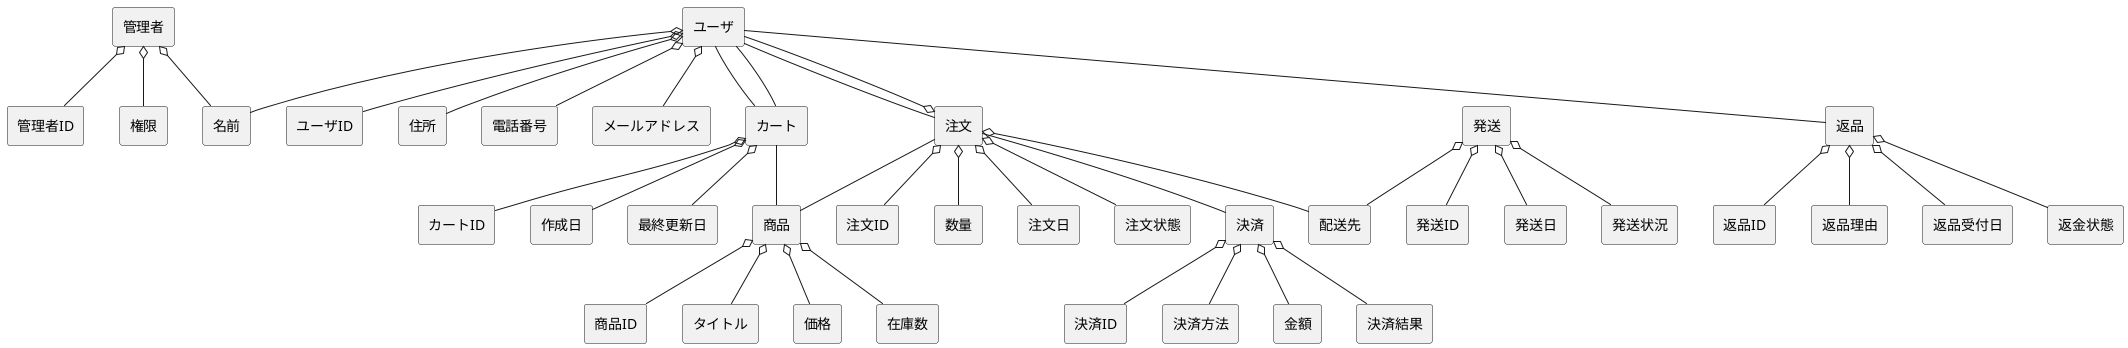 @startuml BBショップドメインモデル図
skinparam componentStyle rectangle

' ユーザ
' ユーザID、名前、住所、電話番号、メールアドレス
[ユーザ] o-- [ユーザID]
[ユーザ] o-- [名前]
[ユーザ] o-- [住所]
[ユーザ] o-- [電話番号]
[ユーザ] o-- [メールアドレス]
[ユーザ] -- [注文]
[ユーザ] -- [返品]

' 商品
' 商品ID、タイトル、価格、在庫数
[商品] o-- [商品ID]
[商品] o-- [タイトル]
[商品] o-- [価格]
[商品] o-- [在庫数]
' 注文
' 注文ID、数量、注文日、配送先、注文状態
[注文] o-- [注文ID]
[注文] o-- [ユーザ]
[注文] -- [商品]
[注文] o-- [数量]
[注文] o-- [注文日]
[注文] o-- [配送先]
[注文] o-- [注文状態]
[注文] -- [決済]
' 決済
' 決済ID、決済方法、金額、決済結果
[決済] o-- [決済ID]
[決済] o-- [決済方法]
[決済] o-- [金額]
[決済] o-- [決済結果]
' 発送
' 発送ID、配送先、発送日、発送状況
[発送] o-- [発送ID]
[発送] o-- [配送先]
[発送] o-- [発送日]
[発送] o-- [発送状況]
' 返品
' 返品ID、返品理由、返品受付日、返金状態
[返品] o-- [返品ID]
[返品] o-- [返品理由]
[返品] o-- [返品受付日]
[返品] o-- [返金状態]
' 管理者
' 管理者ID、名前、権限
[管理者] o-- [管理者ID]
[管理者] o-- [名前]
[管理者] o-- [権限]
' ===== カート機能の追加 =====
[カート] o-- [カートID]
[カート] o-- [作成日]
[カート] o-- [最終更新日]
[カート] -- [ユーザ]


' 関連（わかりやすさのため明示）
[ユーザ] -- [カート]
[カート] -- [商品]
@enduml